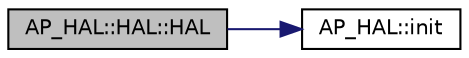 digraph "AP_HAL::HAL::HAL"
{
 // INTERACTIVE_SVG=YES
  edge [fontname="Helvetica",fontsize="10",labelfontname="Helvetica",labelfontsize="10"];
  node [fontname="Helvetica",fontsize="10",shape=record];
  rankdir="LR";
  Node1 [label="AP_HAL::HAL::HAL",height=0.2,width=0.4,color="black", fillcolor="grey75", style="filled", fontcolor="black"];
  Node1 -> Node2 [color="midnightblue",fontsize="10",style="solid",fontname="Helvetica"];
  Node2 [label="AP_HAL::init",height=0.2,width=0.4,color="black", fillcolor="white", style="filled",URL="$namespaceAP__HAL.html#a87c4d9884f23daecd717a2cb4fa114c1"];
}
